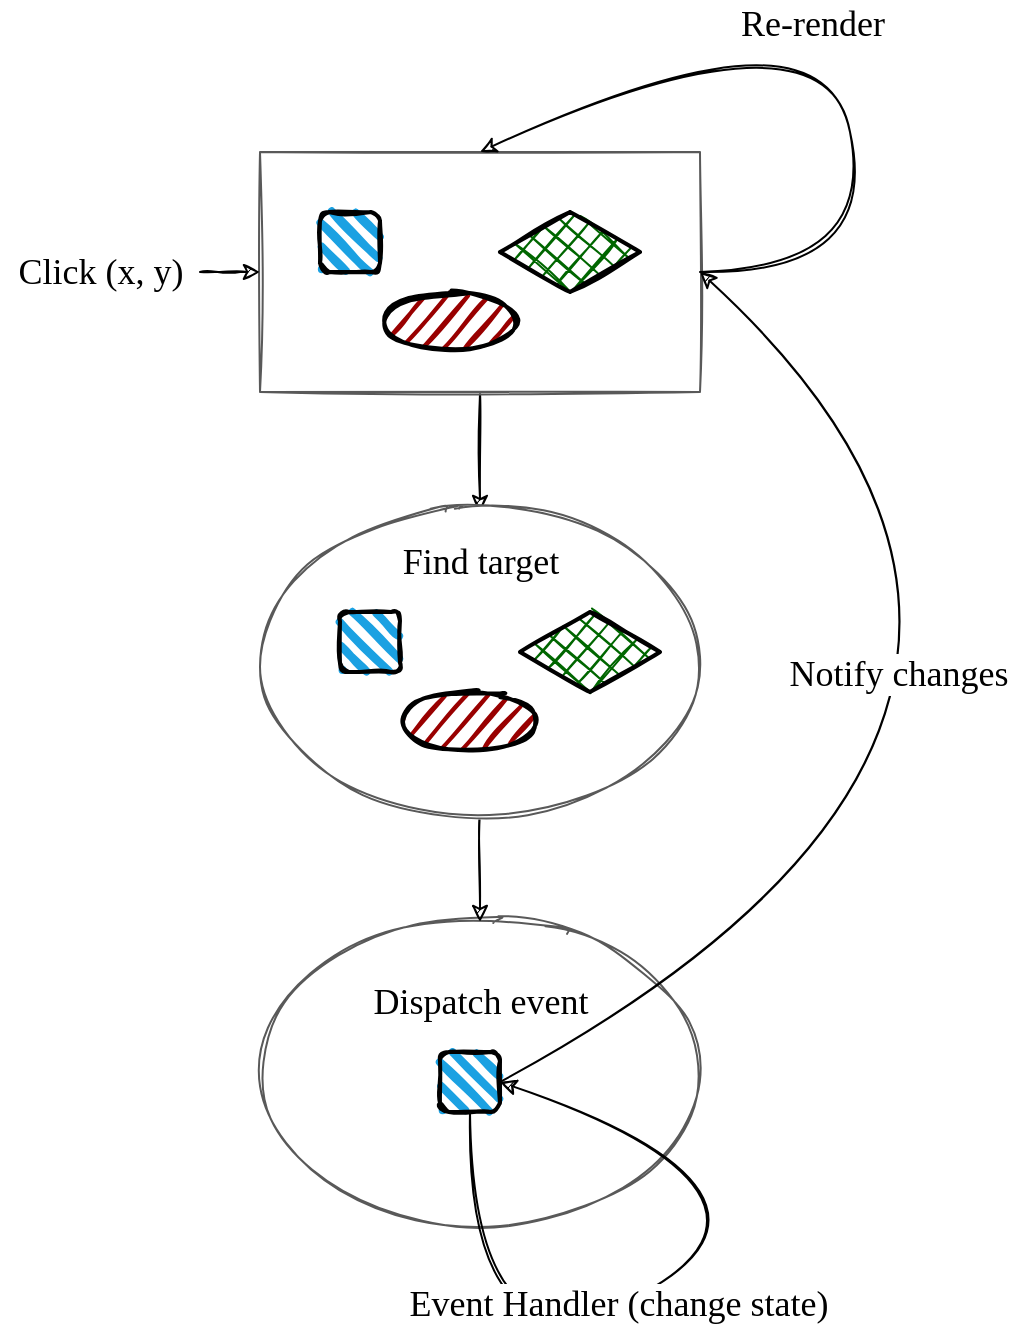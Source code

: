 <mxfile version="20.0.1" type="github"><diagram id="hx4beJfu12AtmVoUefkP" name="Page-1"><mxGraphModel dx="1426" dy="769" grid="1" gridSize="10" guides="1" tooltips="1" connect="1" arrows="1" fold="1" page="1" pageScale="1" pageWidth="827" pageHeight="1169" math="0" shadow="0"><root><mxCell id="0"/><mxCell id="1" parent="0"/><mxCell id="SvRRd6gduNzXghU4u50N-4" value="" style="ellipse;whiteSpace=wrap;html=1;rounded=0;sketch=1;strokeColor=#595959;fontFamily=Comic Sans MS;fontSize=18;shadow=0;" vertex="1" parent="1"><mxGeometry x="265" y="495" width="230" height="150" as="geometry"/></mxCell><mxCell id="SvRRd6gduNzXghU4u50N-5" value="" style="edgeStyle=orthogonalEdgeStyle;rounded=0;orthogonalLoop=1;jettySize=auto;html=1;fontFamily=Comic Sans MS;fontSize=18;sketch=1;" edge="1" parent="1" source="SvRRd6gduNzXghU4u50N-6" target="SvRRd6gduNzXghU4u50N-10"><mxGeometry relative="1" as="geometry"/></mxCell><mxCell id="SvRRd6gduNzXghU4u50N-6" value="" style="rounded=0;whiteSpace=wrap;html=1;strokeColor=#595959;sketch=1;" vertex="1" parent="1"><mxGeometry x="270" y="110" width="220" height="120" as="geometry"/></mxCell><mxCell id="SvRRd6gduNzXghU4u50N-7" style="edgeStyle=orthogonalEdgeStyle;rounded=0;orthogonalLoop=1;jettySize=auto;html=1;fontFamily=Comic Sans MS;fontSize=18;sketch=1;" edge="1" parent="1" source="SvRRd6gduNzXghU4u50N-8" target="SvRRd6gduNzXghU4u50N-6"><mxGeometry relative="1" as="geometry"/></mxCell><mxCell id="SvRRd6gduNzXghU4u50N-8" value="Click (x, y)" style="text;html=1;align=center;verticalAlign=middle;resizable=0;points=[];autosize=1;sketch=0;fontFamily=Comic Sans MS;fontSize=18;" vertex="1" parent="1"><mxGeometry x="140" y="155" width="100" height="30" as="geometry"/></mxCell><mxCell id="SvRRd6gduNzXghU4u50N-9" value="" style="edgeStyle=orthogonalEdgeStyle;rounded=0;orthogonalLoop=1;jettySize=auto;html=1;fontFamily=Comic Sans MS;fontSize=18;sketch=1;" edge="1" parent="1" source="SvRRd6gduNzXghU4u50N-10" target="SvRRd6gduNzXghU4u50N-4"><mxGeometry relative="1" as="geometry"/></mxCell><mxCell id="SvRRd6gduNzXghU4u50N-10" value="" style="ellipse;whiteSpace=wrap;html=1;rounded=0;sketch=1;strokeColor=#595959;fontFamily=Comic Sans MS;fontSize=18;shadow=0;" vertex="1" parent="1"><mxGeometry x="265" y="290" width="230" height="150" as="geometry"/></mxCell><mxCell id="SvRRd6gduNzXghU4u50N-11" value="" style="group" vertex="1" connectable="0" parent="1"><mxGeometry x="300" y="140" width="160" height="70" as="geometry"/></mxCell><mxCell id="SvRRd6gduNzXghU4u50N-12" value="" style="rounded=1;whiteSpace=wrap;html=1;strokeWidth=2;fillWeight=4;hachureGap=8;hachureAngle=45;fillColor=#1ba1e2;sketch=1;" vertex="1" parent="SvRRd6gduNzXghU4u50N-11"><mxGeometry width="30" height="30" as="geometry"/></mxCell><mxCell id="SvRRd6gduNzXghU4u50N-13" value="" style="ellipse;whiteSpace=wrap;html=1;strokeWidth=2;fillWeight=2;hachureGap=8;fillColor=#990000;fillStyle=dots;sketch=1;" vertex="1" parent="SvRRd6gduNzXghU4u50N-11"><mxGeometry x="30" y="40" width="70" height="30" as="geometry"/></mxCell><mxCell id="SvRRd6gduNzXghU4u50N-14" value="" style="rhombus;whiteSpace=wrap;html=1;strokeWidth=2;fillWeight=-1;hachureGap=8;fillStyle=cross-hatch;fillColor=#006600;sketch=1;" vertex="1" parent="SvRRd6gduNzXghU4u50N-11"><mxGeometry x="90" width="70" height="40" as="geometry"/></mxCell><mxCell id="SvRRd6gduNzXghU4u50N-15" value="" style="group" vertex="1" connectable="0" parent="1"><mxGeometry x="310" y="340" width="160" height="70" as="geometry"/></mxCell><mxCell id="SvRRd6gduNzXghU4u50N-16" value="" style="rounded=1;whiteSpace=wrap;html=1;strokeWidth=2;fillWeight=4;hachureGap=8;hachureAngle=45;fillColor=#1ba1e2;sketch=1;" vertex="1" parent="SvRRd6gduNzXghU4u50N-15"><mxGeometry width="30" height="30" as="geometry"/></mxCell><mxCell id="SvRRd6gduNzXghU4u50N-17" value="" style="ellipse;whiteSpace=wrap;html=1;strokeWidth=2;fillWeight=2;hachureGap=8;fillColor=#990000;fillStyle=dots;sketch=1;" vertex="1" parent="SvRRd6gduNzXghU4u50N-15"><mxGeometry x="30" y="40" width="70" height="30" as="geometry"/></mxCell><mxCell id="SvRRd6gduNzXghU4u50N-18" value="" style="rhombus;whiteSpace=wrap;html=1;strokeWidth=2;fillWeight=-1;hachureGap=8;fillStyle=cross-hatch;fillColor=#006600;sketch=1;" vertex="1" parent="SvRRd6gduNzXghU4u50N-15"><mxGeometry x="90" width="70" height="40" as="geometry"/></mxCell><mxCell id="SvRRd6gduNzXghU4u50N-19" value="Find target" style="text;html=1;align=center;verticalAlign=middle;resizable=0;points=[];autosize=1;fontSize=18;fontFamily=Comic Sans MS;" vertex="1" parent="1"><mxGeometry x="325" y="300" width="110" height="30" as="geometry"/></mxCell><mxCell id="SvRRd6gduNzXghU4u50N-20" value="" style="rounded=1;whiteSpace=wrap;html=1;strokeWidth=2;fillWeight=4;hachureGap=8;hachureAngle=45;fillColor=#1ba1e2;sketch=1;" vertex="1" parent="1"><mxGeometry x="360" y="560" width="30" height="30" as="geometry"/></mxCell><mxCell id="SvRRd6gduNzXghU4u50N-21" value="Dispatch event" style="text;html=1;align=center;verticalAlign=middle;resizable=0;points=[];autosize=1;fontSize=18;fontFamily=Comic Sans MS;" vertex="1" parent="1"><mxGeometry x="310" y="520" width="140" height="30" as="geometry"/></mxCell><mxCell id="SvRRd6gduNzXghU4u50N-22" value="" style="curved=1;endArrow=classic;html=1;fontFamily=Comic Sans MS;fontSize=18;exitX=0.5;exitY=1;exitDx=0;exitDy=0;entryX=1;entryY=0.5;entryDx=0;entryDy=0;sketch=1;" edge="1" parent="1" source="SvRRd6gduNzXghU4u50N-20" target="SvRRd6gduNzXghU4u50N-20"><mxGeometry width="50" height="50" relative="1" as="geometry"><mxPoint x="440" y="730" as="sourcePoint"/><mxPoint x="490" y="680" as="targetPoint"/><Array as="points"><mxPoint x="375" y="730"/><mxPoint x="550" y="630"/></Array></mxGeometry></mxCell><mxCell id="SvRRd6gduNzXghU4u50N-23" value="Event Handler (change state)" style="edgeLabel;html=1;align=center;verticalAlign=middle;resizable=0;points=[];fontSize=18;fontFamily=Comic Sans MS;" vertex="1" connectable="0" parent="SvRRd6gduNzXghU4u50N-22"><mxGeometry x="-0.63" y="74" relative="1" as="geometry"><mxPoint y="1" as="offset"/></mxGeometry></mxCell><mxCell id="SvRRd6gduNzXghU4u50N-24" value="" style="curved=1;endArrow=classic;html=1;fontFamily=Comic Sans MS;fontSize=18;exitX=1;exitY=0.5;exitDx=0;exitDy=0;entryX=1;entryY=0.5;entryDx=0;entryDy=0;sketch=1;" edge="1" parent="1" source="SvRRd6gduNzXghU4u50N-20" target="SvRRd6gduNzXghU4u50N-6"><mxGeometry width="50" height="50" relative="1" as="geometry"><mxPoint x="400" y="570" as="sourcePoint"/><mxPoint x="440" y="300" as="targetPoint"/><Array as="points"><mxPoint x="730" y="390"/></Array></mxGeometry></mxCell><mxCell id="SvRRd6gduNzXghU4u50N-25" value="Notify changes" style="edgeLabel;html=1;align=center;verticalAlign=middle;resizable=0;points=[];fontSize=18;fontFamily=Comic Sans MS;" vertex="1" connectable="0" parent="SvRRd6gduNzXghU4u50N-24"><mxGeometry x="-0.232" y="84" relative="1" as="geometry"><mxPoint x="-1" as="offset"/></mxGeometry></mxCell><mxCell id="SvRRd6gduNzXghU4u50N-26" value="" style="curved=1;endArrow=classic;html=1;fontFamily=Comic Sans MS;fontSize=18;entryX=0.5;entryY=0;entryDx=0;entryDy=0;sketch=1;" edge="1" parent="1" target="SvRRd6gduNzXghU4u50N-6"><mxGeometry width="50" height="50" relative="1" as="geometry"><mxPoint x="490" y="170" as="sourcePoint"/><mxPoint x="710" y="200" as="targetPoint"/><Array as="points"><mxPoint x="580" y="170"/><mxPoint x="550" y="30"/></Array></mxGeometry></mxCell><mxCell id="SvRRd6gduNzXghU4u50N-27" value="Re-render" style="edgeLabel;html=1;align=center;verticalAlign=middle;resizable=0;points=[];fontSize=18;fontFamily=Comic Sans MS;" vertex="1" connectable="0" parent="SvRRd6gduNzXghU4u50N-26"><mxGeometry x="0.156" y="12" relative="1" as="geometry"><mxPoint as="offset"/></mxGeometry></mxCell></root></mxGraphModel></diagram></mxfile>